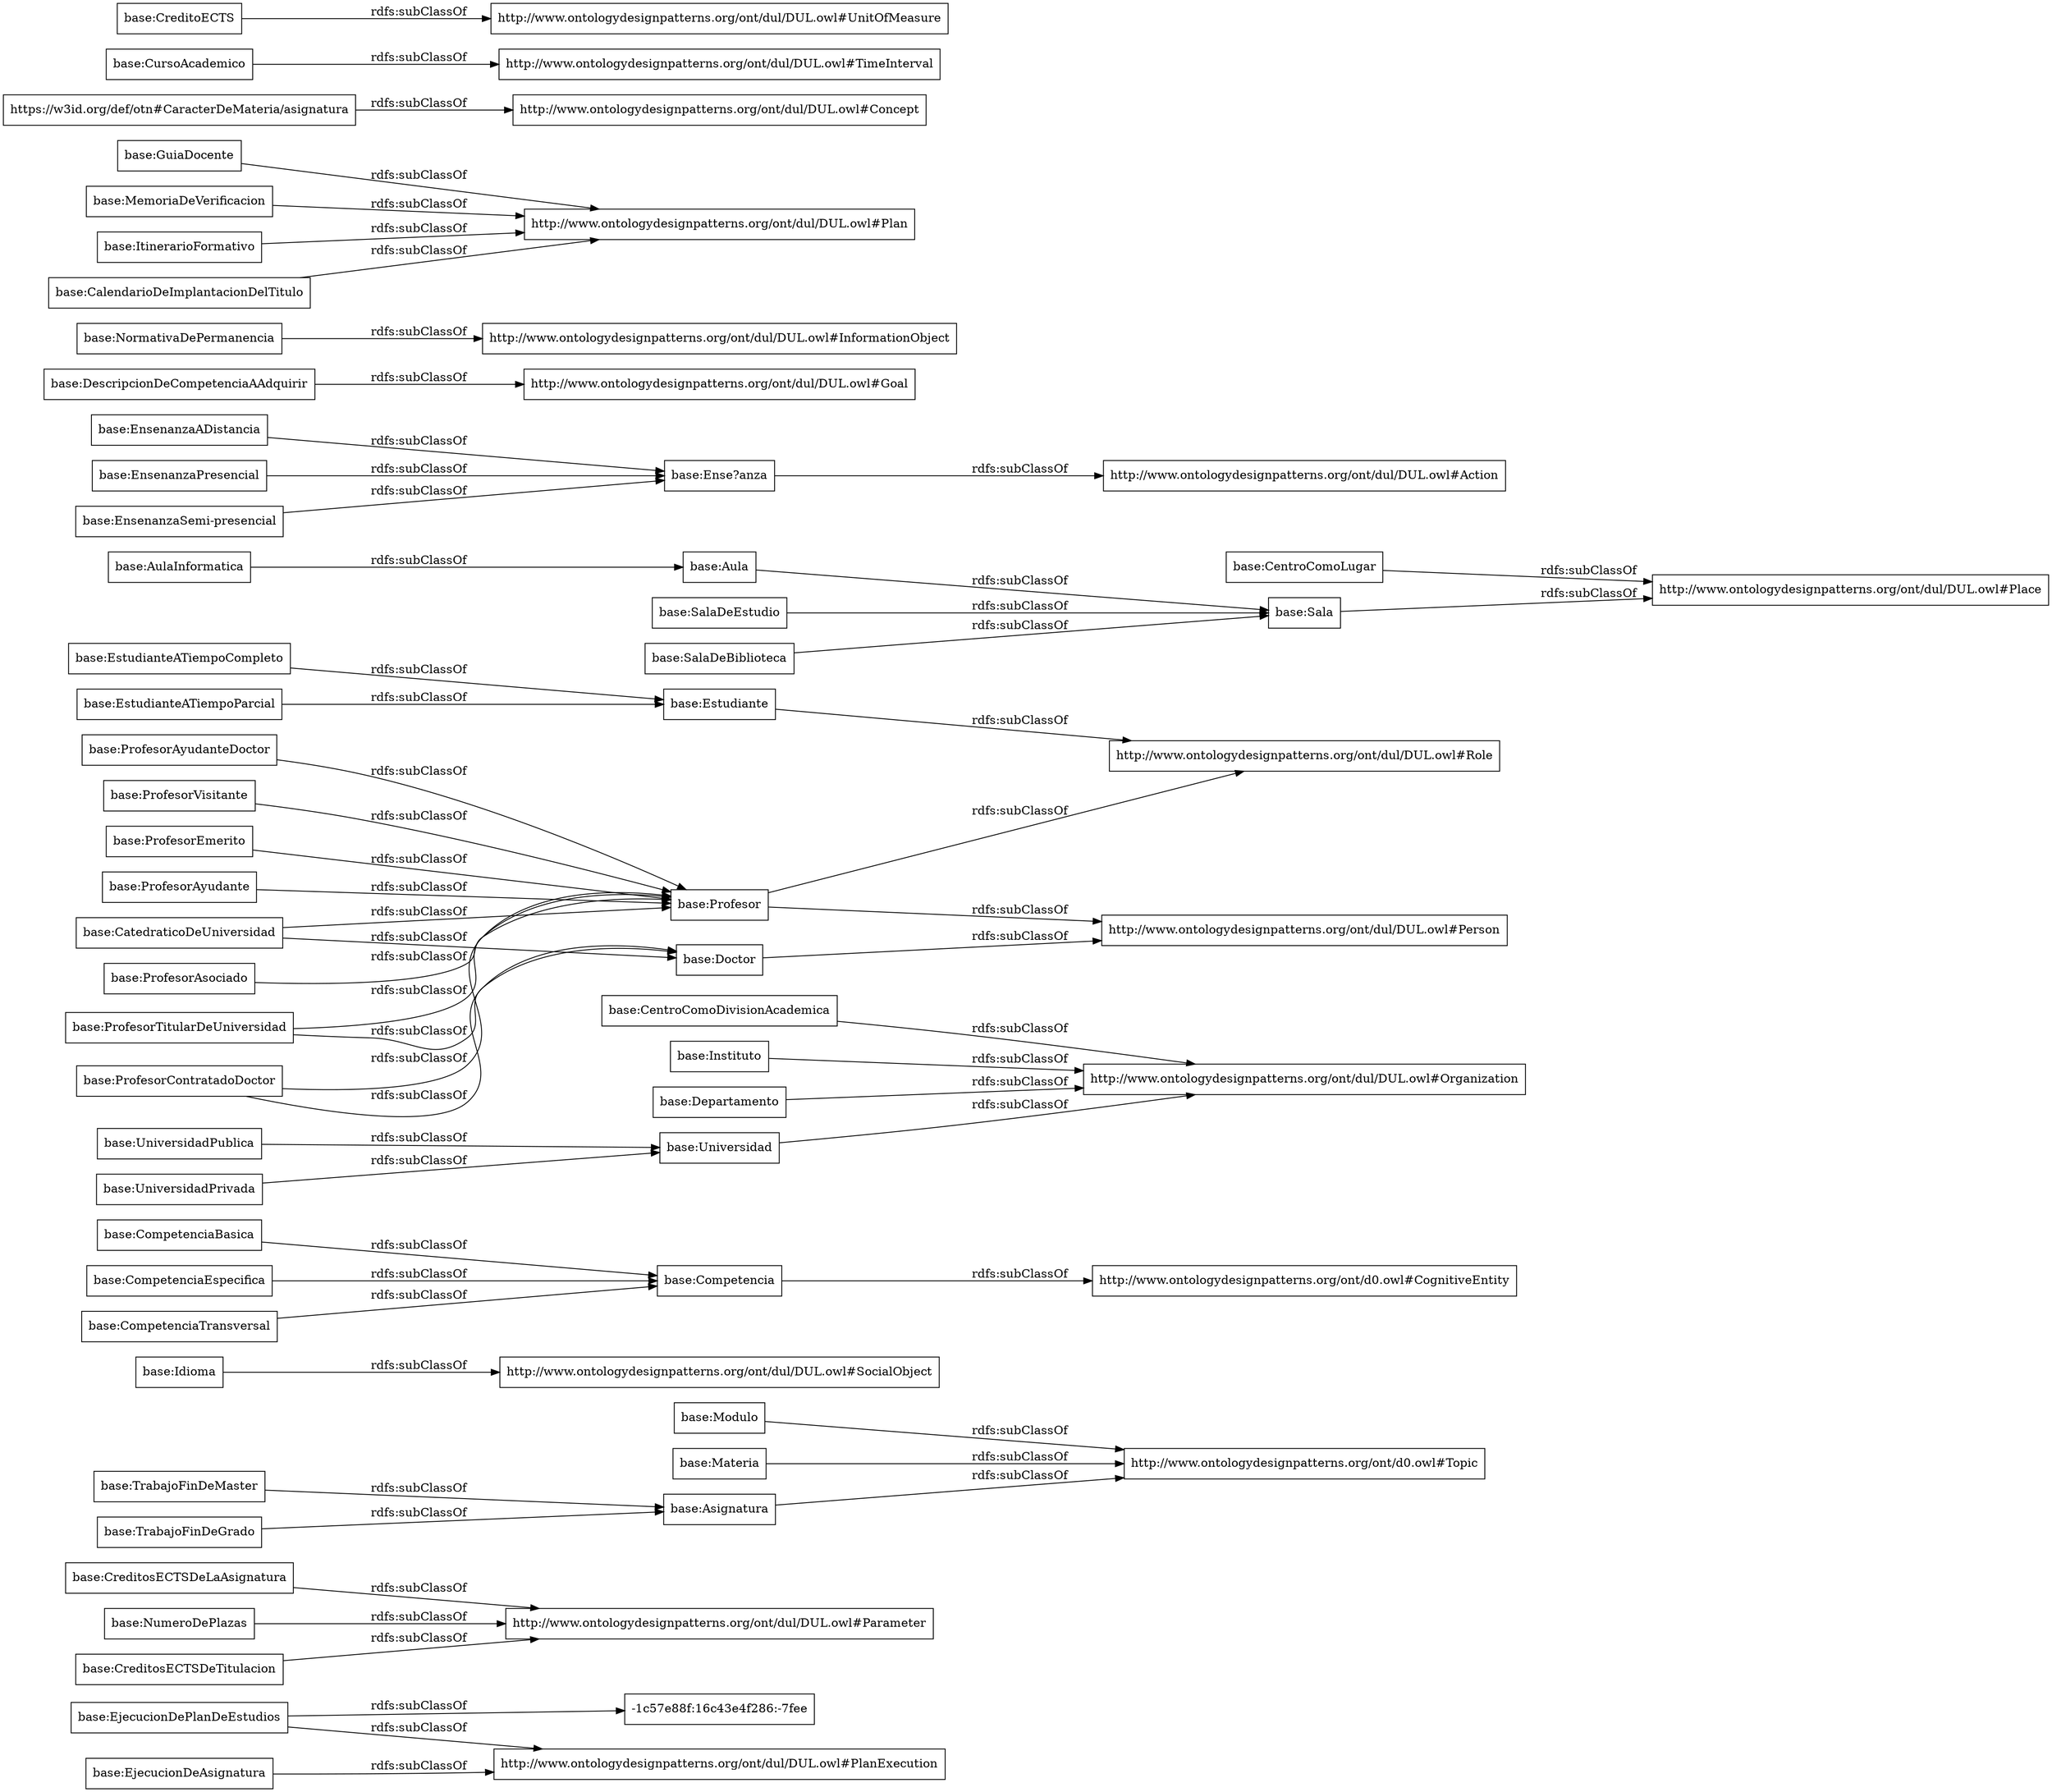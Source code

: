 digraph ar2dtool_diagram { 
rankdir=LR;
size="1000"
node [shape = rectangle, color="black"]; "-1c57e88f:16c43e4f286:-7fee" "base:CreditosECTSDeLaAsignatura" "base:Modulo" "base:Idioma" "base:CompetenciaBasica" "base:TrabajoFinDeMaster" "base:Universidad" "base:ProfesorEmerito" "base:CentroComoLugar" "base:Ense?anza" "base:NumeroDePlazas" "base:ProfesorTitularDeUniversidad" "base:EnsenanzaADistancia" "base:CompetenciaEspecifica" "base:EjecucionDePlanDeEstudios" "base:Sala" "base:AulaInformatica" "base:EnsenanzaPresencial" "base:DescripcionDeCompetenciaAAdquirir" "base:NormativaDePermanencia" "base:UniversidadPublica" "base:CentroComoDivisionAcademica" "base:EstudianteATiempoParcial" "base:CompetenciaTransversal" "base:Instituto" "base:Materia" "base:GuiaDocente" "base:CreditosECTSDeTitulacion" "base:ProfesorAyudanteDoctor" "base:ProfesorVisitante" "https://w3id.org/def/otn#CaracterDeMateria/asignatura" "base:Estudiante" "base:Doctor" "base:Aula" "base:EstudianteATiempoCompleto" "base:TrabajoFinDeGrado" "base:Competencia" "base:MemoriaDeVerificacion" "base:SalaDeEstudio" "base:SalaDeBiblioteca" "base:ProfesorContratadoDoctor" "base:Departamento" "base:EjecucionDeAsignatura" "base:ItinerarioFormativo" "base:ProfesorAyudante" "base:Asignatura" "base:CursoAcademico" "base:CatedraticoDeUniversidad" "base:CreditoECTS" "base:EnsenanzaSemi-presencial" "base:ProfesorAsociado" "base:Profesor" "base:CalendarioDeImplantacionDelTitulo" "base:UniversidadPrivada" ; /*classes style*/
	"base:EnsenanzaSemi-presencial" -> "base:Ense?anza" [ label = "rdfs:subClassOf" ];
	"base:EnsenanzaADistancia" -> "base:Ense?anza" [ label = "rdfs:subClassOf" ];
	"base:CompetenciaEspecifica" -> "base:Competencia" [ label = "rdfs:subClassOf" ];
	"base:AulaInformatica" -> "base:Aula" [ label = "rdfs:subClassOf" ];
	"base:CatedraticoDeUniversidad" -> "base:Profesor" [ label = "rdfs:subClassOf" ];
	"base:CatedraticoDeUniversidad" -> "base:Doctor" [ label = "rdfs:subClassOf" ];
	"base:SalaDeEstudio" -> "base:Sala" [ label = "rdfs:subClassOf" ];
	"base:CursoAcademico" -> "http://www.ontologydesignpatterns.org/ont/dul/DUL.owl#TimeInterval" [ label = "rdfs:subClassOf" ];
	"base:SalaDeBiblioteca" -> "base:Sala" [ label = "rdfs:subClassOf" ];
	"base:Instituto" -> "http://www.ontologydesignpatterns.org/ont/dul/DUL.owl#Organization" [ label = "rdfs:subClassOf" ];
	"base:ProfesorEmerito" -> "base:Profesor" [ label = "rdfs:subClassOf" ];
	"base:Universidad" -> "http://www.ontologydesignpatterns.org/ont/dul/DUL.owl#Organization" [ label = "rdfs:subClassOf" ];
	"base:CentroComoDivisionAcademica" -> "http://www.ontologydesignpatterns.org/ont/dul/DUL.owl#Organization" [ label = "rdfs:subClassOf" ];
	"base:EstudianteATiempoCompleto" -> "base:Estudiante" [ label = "rdfs:subClassOf" ];
	"base:CreditosECTSDeTitulacion" -> "http://www.ontologydesignpatterns.org/ont/dul/DUL.owl#Parameter" [ label = "rdfs:subClassOf" ];
	"base:Modulo" -> "http://www.ontologydesignpatterns.org/ont/d0.owl#Topic" [ label = "rdfs:subClassOf" ];
	"base:ProfesorAsociado" -> "base:Profesor" [ label = "rdfs:subClassOf" ];
	"base:UniversidadPublica" -> "base:Universidad" [ label = "rdfs:subClassOf" ];
	"base:Competencia" -> "http://www.ontologydesignpatterns.org/ont/d0.owl#CognitiveEntity" [ label = "rdfs:subClassOf" ];
	"base:EjecucionDeAsignatura" -> "http://www.ontologydesignpatterns.org/ont/dul/DUL.owl#PlanExecution" [ label = "rdfs:subClassOf" ];
	"base:DescripcionDeCompetenciaAAdquirir" -> "http://www.ontologydesignpatterns.org/ont/dul/DUL.owl#Goal" [ label = "rdfs:subClassOf" ];
	"https://w3id.org/def/otn#CaracterDeMateria/asignatura" -> "http://www.ontologydesignpatterns.org/ont/dul/DUL.owl#Concept" [ label = "rdfs:subClassOf" ];
	"base:CentroComoLugar" -> "http://www.ontologydesignpatterns.org/ont/dul/DUL.owl#Place" [ label = "rdfs:subClassOf" ];
	"base:Profesor" -> "http://www.ontologydesignpatterns.org/ont/dul/DUL.owl#Role" [ label = "rdfs:subClassOf" ];
	"base:Profesor" -> "http://www.ontologydesignpatterns.org/ont/dul/DUL.owl#Person" [ label = "rdfs:subClassOf" ];
	"base:Sala" -> "http://www.ontologydesignpatterns.org/ont/dul/DUL.owl#Place" [ label = "rdfs:subClassOf" ];
	"base:Aula" -> "base:Sala" [ label = "rdfs:subClassOf" ];
	"base:ProfesorAyudanteDoctor" -> "base:Profesor" [ label = "rdfs:subClassOf" ];
	"base:ItinerarioFormativo" -> "http://www.ontologydesignpatterns.org/ont/dul/DUL.owl#Plan" [ label = "rdfs:subClassOf" ];
	"base:Idioma" -> "http://www.ontologydesignpatterns.org/ont/dul/DUL.owl#SocialObject" [ label = "rdfs:subClassOf" ];
	"base:CompetenciaTransversal" -> "base:Competencia" [ label = "rdfs:subClassOf" ];
	"base:CalendarioDeImplantacionDelTitulo" -> "http://www.ontologydesignpatterns.org/ont/dul/DUL.owl#Plan" [ label = "rdfs:subClassOf" ];
	"base:Ense?anza" -> "http://www.ontologydesignpatterns.org/ont/dul/DUL.owl#Action" [ label = "rdfs:subClassOf" ];
	"base:NumeroDePlazas" -> "http://www.ontologydesignpatterns.org/ont/dul/DUL.owl#Parameter" [ label = "rdfs:subClassOf" ];
	"base:EjecucionDePlanDeEstudios" -> "http://www.ontologydesignpatterns.org/ont/dul/DUL.owl#PlanExecution" [ label = "rdfs:subClassOf" ];
	"base:EjecucionDePlanDeEstudios" -> "-1c57e88f:16c43e4f286:-7fee" [ label = "rdfs:subClassOf" ];
	"base:CreditosECTSDeLaAsignatura" -> "http://www.ontologydesignpatterns.org/ont/dul/DUL.owl#Parameter" [ label = "rdfs:subClassOf" ];
	"base:TrabajoFinDeMaster" -> "base:Asignatura" [ label = "rdfs:subClassOf" ];
	"base:CreditoECTS" -> "http://www.ontologydesignpatterns.org/ont/dul/DUL.owl#UnitOfMeasure" [ label = "rdfs:subClassOf" ];
	"base:Doctor" -> "http://www.ontologydesignpatterns.org/ont/dul/DUL.owl#Person" [ label = "rdfs:subClassOf" ];
	"base:Asignatura" -> "http://www.ontologydesignpatterns.org/ont/d0.owl#Topic" [ label = "rdfs:subClassOf" ];
	"base:ProfesorVisitante" -> "base:Profesor" [ label = "rdfs:subClassOf" ];
	"base:EstudianteATiempoParcial" -> "base:Estudiante" [ label = "rdfs:subClassOf" ];
	"base:MemoriaDeVerificacion" -> "http://www.ontologydesignpatterns.org/ont/dul/DUL.owl#Plan" [ label = "rdfs:subClassOf" ];
	"base:TrabajoFinDeGrado" -> "base:Asignatura" [ label = "rdfs:subClassOf" ];
	"base:Materia" -> "http://www.ontologydesignpatterns.org/ont/d0.owl#Topic" [ label = "rdfs:subClassOf" ];
	"base:GuiaDocente" -> "http://www.ontologydesignpatterns.org/ont/dul/DUL.owl#Plan" [ label = "rdfs:subClassOf" ];
	"base:ProfesorAyudante" -> "base:Profesor" [ label = "rdfs:subClassOf" ];
	"base:ProfesorContratadoDoctor" -> "base:Profesor" [ label = "rdfs:subClassOf" ];
	"base:ProfesorContratadoDoctor" -> "base:Doctor" [ label = "rdfs:subClassOf" ];
	"base:EnsenanzaPresencial" -> "base:Ense?anza" [ label = "rdfs:subClassOf" ];
	"base:Departamento" -> "http://www.ontologydesignpatterns.org/ont/dul/DUL.owl#Organization" [ label = "rdfs:subClassOf" ];
	"base:CompetenciaBasica" -> "base:Competencia" [ label = "rdfs:subClassOf" ];
	"base:NormativaDePermanencia" -> "http://www.ontologydesignpatterns.org/ont/dul/DUL.owl#InformationObject" [ label = "rdfs:subClassOf" ];
	"base:ProfesorTitularDeUniversidad" -> "base:Profesor" [ label = "rdfs:subClassOf" ];
	"base:ProfesorTitularDeUniversidad" -> "base:Doctor" [ label = "rdfs:subClassOf" ];
	"base:UniversidadPrivada" -> "base:Universidad" [ label = "rdfs:subClassOf" ];
	"base:Estudiante" -> "http://www.ontologydesignpatterns.org/ont/dul/DUL.owl#Role" [ label = "rdfs:subClassOf" ];

}
